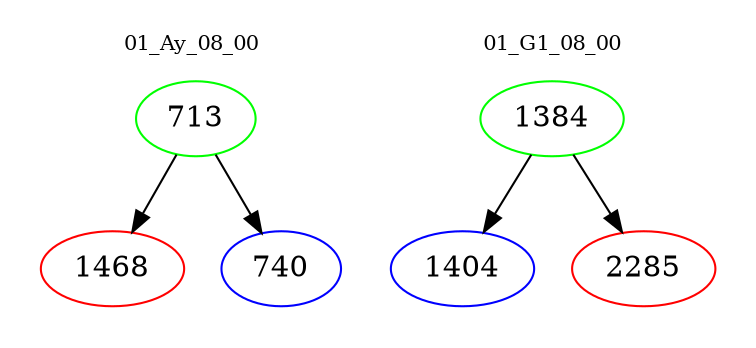 digraph{
subgraph cluster_0 {
color = white
label = "01_Ay_08_00";
fontsize=10;
T0_713 [label="713", color="green"]
T0_713 -> T0_1468 [color="black"]
T0_1468 [label="1468", color="red"]
T0_713 -> T0_740 [color="black"]
T0_740 [label="740", color="blue"]
}
subgraph cluster_1 {
color = white
label = "01_G1_08_00";
fontsize=10;
T1_1384 [label="1384", color="green"]
T1_1384 -> T1_1404 [color="black"]
T1_1404 [label="1404", color="blue"]
T1_1384 -> T1_2285 [color="black"]
T1_2285 [label="2285", color="red"]
}
}
